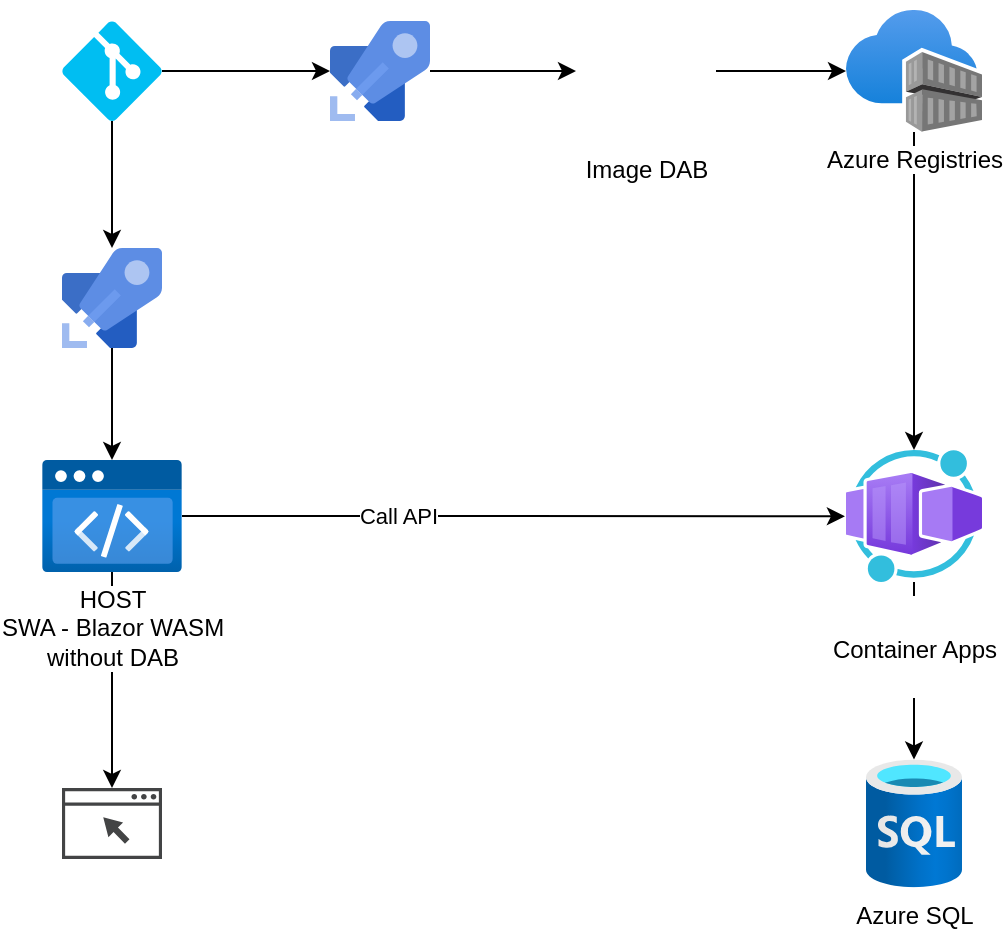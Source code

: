 <mxfile version="24.2.3" type="device">
  <diagram name="Strona-1" id="vH9r8iIuZtLJCBtt0_22">
    <mxGraphModel dx="1728" dy="922" grid="1" gridSize="10" guides="1" tooltips="1" connect="1" arrows="1" fold="1" page="1" pageScale="1" pageWidth="827" pageHeight="1169" math="0" shadow="0">
      <root>
        <mxCell id="0" />
        <mxCell id="1" parent="0" />
        <mxCell id="cSXzGE_4Q7TsnVihr696-1" style="edgeStyle=orthogonalEdgeStyle;rounded=0;orthogonalLoop=1;jettySize=auto;html=1;" edge="1" parent="1" source="cSXzGE_4Q7TsnVihr696-2" target="cSXzGE_4Q7TsnVihr696-16">
          <mxGeometry relative="1" as="geometry" />
        </mxCell>
        <mxCell id="cSXzGE_4Q7TsnVihr696-2" value="&lt;font style=&quot;font-size: 12px;&quot;&gt;Azure Registries&lt;/font&gt;" style="image;aspect=fixed;html=1;points=[];align=center;fontSize=12;image=img/lib/azure2/containers/Container_Registries.svg;" vertex="1" parent="1">
          <mxGeometry x="702" y="281" width="68" height="61" as="geometry" />
        </mxCell>
        <mxCell id="cSXzGE_4Q7TsnVihr696-3" style="edgeStyle=orthogonalEdgeStyle;rounded=0;orthogonalLoop=1;jettySize=auto;html=1;" edge="1" parent="1" source="cSXzGE_4Q7TsnVihr696-4" target="cSXzGE_4Q7TsnVihr696-12">
          <mxGeometry relative="1" as="geometry" />
        </mxCell>
        <mxCell id="cSXzGE_4Q7TsnVihr696-4" value="HOST&lt;br&gt;SWA - Blazor WASM&lt;br&gt;without DAB" style="image;aspect=fixed;html=1;points=[];align=center;fontSize=12;image=img/lib/azure2/preview/Static_Apps.svg;" vertex="1" parent="1">
          <mxGeometry x="300" y="506" width="70" height="56.0" as="geometry" />
        </mxCell>
        <mxCell id="cSXzGE_4Q7TsnVihr696-5" value="" style="edgeStyle=orthogonalEdgeStyle;rounded=0;orthogonalLoop=1;jettySize=auto;html=1;" edge="1" parent="1" source="cSXzGE_4Q7TsnVihr696-6" target="cSXzGE_4Q7TsnVihr696-2">
          <mxGeometry relative="1" as="geometry" />
        </mxCell>
        <mxCell id="cSXzGE_4Q7TsnVihr696-6" value="Image DAB" style="shape=image;html=1;verticalAlign=top;verticalLabelPosition=bottom;labelBackgroundColor=#ffffff;imageAspect=0;aspect=fixed;image=https://cdn1.iconfinder.com/data/icons/unicons-line-vol-3/24/docker-128.png" vertex="1" parent="1">
          <mxGeometry x="567" y="276.5" width="70" height="70" as="geometry" />
        </mxCell>
        <mxCell id="cSXzGE_4Q7TsnVihr696-7" value="" style="edgeStyle=orthogonalEdgeStyle;rounded=0;orthogonalLoop=1;jettySize=auto;html=1;" edge="1" parent="1" source="cSXzGE_4Q7TsnVihr696-9" target="cSXzGE_4Q7TsnVihr696-11">
          <mxGeometry relative="1" as="geometry" />
        </mxCell>
        <mxCell id="cSXzGE_4Q7TsnVihr696-8" value="" style="edgeStyle=orthogonalEdgeStyle;rounded=0;orthogonalLoop=1;jettySize=auto;html=1;" edge="1" parent="1" source="cSXzGE_4Q7TsnVihr696-9" target="cSXzGE_4Q7TsnVihr696-14">
          <mxGeometry relative="1" as="geometry" />
        </mxCell>
        <mxCell id="cSXzGE_4Q7TsnVihr696-9" value="" style="verticalLabelPosition=bottom;html=1;verticalAlign=top;align=center;strokeColor=none;fillColor=#00BEF2;shape=mxgraph.azure.git_repository;" vertex="1" parent="1">
          <mxGeometry x="310" y="286.5" width="50" height="50" as="geometry" />
        </mxCell>
        <mxCell id="cSXzGE_4Q7TsnVihr696-10" style="edgeStyle=orthogonalEdgeStyle;rounded=0;orthogonalLoop=1;jettySize=auto;html=1;" edge="1" parent="1" source="cSXzGE_4Q7TsnVihr696-11" target="cSXzGE_4Q7TsnVihr696-4">
          <mxGeometry relative="1" as="geometry" />
        </mxCell>
        <mxCell id="cSXzGE_4Q7TsnVihr696-11" value="" style="image;sketch=0;aspect=fixed;html=1;points=[];align=center;fontSize=12;image=img/lib/mscae/Azure_Pipelines.svg;" vertex="1" parent="1">
          <mxGeometry x="310" y="400" width="50" height="50" as="geometry" />
        </mxCell>
        <mxCell id="cSXzGE_4Q7TsnVihr696-12" value="" style="sketch=0;pointerEvents=1;shadow=0;dashed=0;html=1;strokeColor=none;fillColor=#434445;aspect=fixed;labelPosition=center;verticalLabelPosition=bottom;verticalAlign=top;align=center;outlineConnect=0;shape=mxgraph.vvd.web_browser;" vertex="1" parent="1">
          <mxGeometry x="310" y="670" width="50" height="35.5" as="geometry" />
        </mxCell>
        <mxCell id="cSXzGE_4Q7TsnVihr696-13" value="" style="edgeStyle=orthogonalEdgeStyle;rounded=0;orthogonalLoop=1;jettySize=auto;html=1;" edge="1" parent="1" source="cSXzGE_4Q7TsnVihr696-14" target="cSXzGE_4Q7TsnVihr696-6">
          <mxGeometry relative="1" as="geometry" />
        </mxCell>
        <mxCell id="cSXzGE_4Q7TsnVihr696-14" value="" style="image;sketch=0;aspect=fixed;html=1;points=[];align=center;fontSize=12;image=img/lib/mscae/Azure_Pipelines.svg;" vertex="1" parent="1">
          <mxGeometry x="444" y="286.5" width="50" height="50" as="geometry" />
        </mxCell>
        <mxCell id="cSXzGE_4Q7TsnVihr696-15" value="" style="edgeStyle=orthogonalEdgeStyle;rounded=0;orthogonalLoop=1;jettySize=auto;html=1;" edge="1" parent="1" source="cSXzGE_4Q7TsnVihr696-16" target="cSXzGE_4Q7TsnVihr696-19">
          <mxGeometry relative="1" as="geometry" />
        </mxCell>
        <mxCell id="cSXzGE_4Q7TsnVihr696-16" value="&lt;h2 style=&quot;&quot; aria-describedby=&quot;5fe773d4-45f9-46e4-b1f6-c0abf1fcc032&quot; id=&quot;5fe773d4-45f9-46e4-b1f6-c0abf1fcc033&quot; class=&quot;fxs-blade-title-titleText msportalfx-tooltip-overflow&quot;&gt;&lt;font style=&quot;font-weight: normal; font-size: 12px;&quot;&gt;Container Apps&lt;/font&gt;&lt;/h2&gt;" style="image;aspect=fixed;html=1;points=[];align=center;fontSize=12;image=img/lib/azure2/other/Worker_Container_App.svg;" vertex="1" parent="1">
          <mxGeometry x="702" y="501" width="68" height="66" as="geometry" />
        </mxCell>
        <mxCell id="cSXzGE_4Q7TsnVihr696-17" style="edgeStyle=orthogonalEdgeStyle;rounded=0;orthogonalLoop=1;jettySize=auto;html=1;entryX=-0.008;entryY=0.502;entryDx=0;entryDy=0;entryPerimeter=0;" edge="1" parent="1" source="cSXzGE_4Q7TsnVihr696-4" target="cSXzGE_4Q7TsnVihr696-16">
          <mxGeometry relative="1" as="geometry" />
        </mxCell>
        <mxCell id="cSXzGE_4Q7TsnVihr696-18" value="Call API" style="edgeLabel;html=1;align=center;verticalAlign=middle;resizable=0;points=[];" vertex="1" connectable="0" parent="cSXzGE_4Q7TsnVihr696-17">
          <mxGeometry x="-0.348" relative="1" as="geometry">
            <mxPoint as="offset" />
          </mxGeometry>
        </mxCell>
        <mxCell id="cSXzGE_4Q7TsnVihr696-19" value="Azure SQL" style="image;aspect=fixed;html=1;points=[];align=center;fontSize=12;image=img/lib/azure2/databases/SQL_Database.svg;" vertex="1" parent="1">
          <mxGeometry x="712" y="655.75" width="48" height="64" as="geometry" />
        </mxCell>
      </root>
    </mxGraphModel>
  </diagram>
</mxfile>
